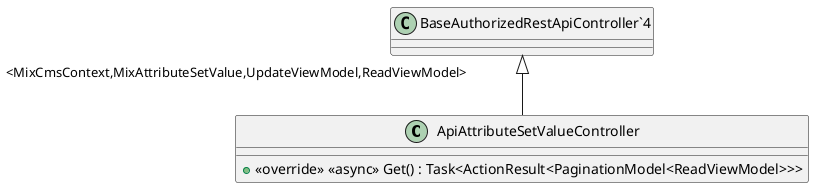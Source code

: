 @startuml
class ApiAttributeSetValueController {
    + <<override>> <<async>> Get() : Task<ActionResult<PaginationModel<ReadViewModel>>>
}
"BaseAuthorizedRestApiController`4" "<MixCmsContext,MixAttributeSetValue,UpdateViewModel,ReadViewModel>" <|-- ApiAttributeSetValueController
@enduml
